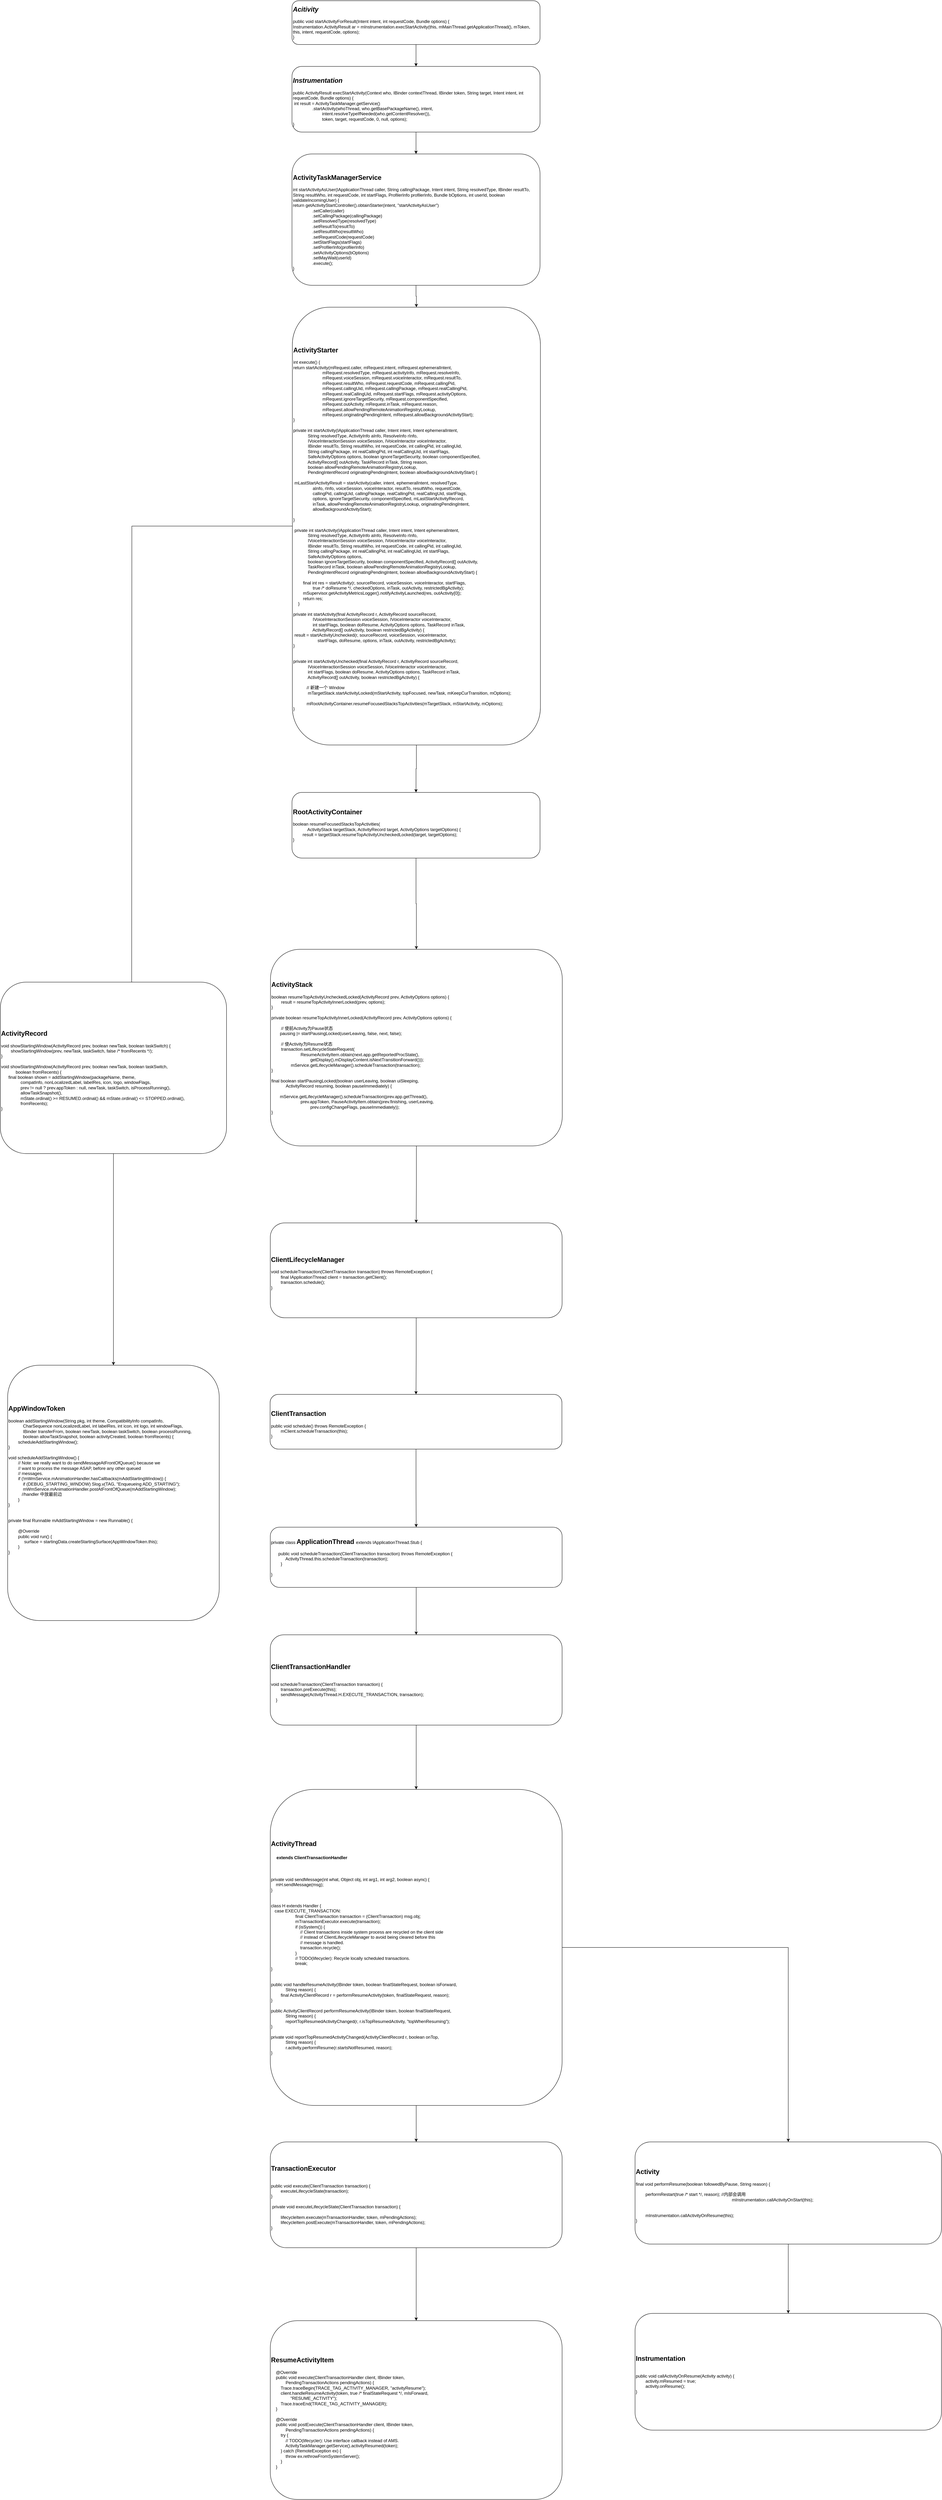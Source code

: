 <mxfile version="13.10.0" type="embed">
    <diagram id="Hd36DnSu6fU4yXVGQWv4" name="第 1 页">
        <mxGraphModel dx="5407" dy="2633" grid="1" gridSize="10" guides="1" tooltips="1" connect="1" arrows="1" fold="1" page="1" pageScale="1" pageWidth="827" pageHeight="1169" math="0" shadow="0">
            <root>
                <mxCell id="0"/>
                <mxCell id="1" parent="0"/>
                <mxCell id="5" value="" style="edgeStyle=orthogonalEdgeStyle;rounded=0;orthogonalLoop=1;jettySize=auto;html=1;" parent="1" source="2" target="4" edge="1">
                    <mxGeometry relative="1" as="geometry"/>
                </mxCell>
                <mxCell id="2" value="&lt;h2&gt;&lt;b&gt;&lt;i&gt;Acitivity&lt;/i&gt;&lt;/b&gt;&lt;/h2&gt;&lt;div&gt;public void startActivityForResult(Intent intent, int requestCode,&amp;nbsp;&lt;span&gt;Bundle options) {&lt;/span&gt;&lt;/div&gt;&lt;div&gt;&lt;div&gt;Instrumentation.ActivityResult ar =&amp;nbsp;&lt;span&gt;mInstrumentation.execStartActivity(&lt;/span&gt;&lt;span&gt;this, mMainThread.getApplicationThread(), mToken, this,&lt;/span&gt;&lt;span&gt;&amp;nbsp;intent, requestCode, options);&lt;/span&gt;&lt;/div&gt;&lt;/div&gt;&lt;div&gt;&lt;span&gt;}&lt;/span&gt;&lt;/div&gt;&lt;div&gt;&lt;br&gt;&lt;/div&gt;" style="rounded=1;html=1;align=left;labelPadding=66;snapToPoint=0;verticalAlign=middle;whiteSpace=wrap;" parent="1" vertex="1">
                    <mxGeometry x="199.5" y="30" width="680" height="120" as="geometry"/>
                </mxCell>
                <mxCell id="7" value="" style="edgeStyle=orthogonalEdgeStyle;rounded=0;orthogonalLoop=1;jettySize=auto;html=1;" parent="1" source="4" target="6" edge="1">
                    <mxGeometry relative="1" as="geometry"/>
                </mxCell>
                <mxCell id="4" value="&lt;h2&gt;&lt;i&gt;&lt;b&gt;Instrumentation&lt;/b&gt;&lt;/i&gt;&lt;/h2&gt;&lt;div&gt;public ActivityResult execStartActivity(&lt;span&gt;Context who, IBinder contextThread, IBinder token, String target,&amp;nbsp;&lt;/span&gt;&lt;span&gt;Intent intent, int requestCode, Bundle options) {&lt;/span&gt;&lt;/div&gt;&lt;div&gt;&lt;span&gt;&lt;div&gt;&amp;nbsp;int result = ActivityTaskManager.getService()&lt;/div&gt;&lt;div&gt;&amp;nbsp; &amp;nbsp; &amp;nbsp; &amp;nbsp; &amp;nbsp; &amp;nbsp; &amp;nbsp; &amp;nbsp; .startActivity(whoThread, who.getBasePackageName(), intent,&lt;/div&gt;&lt;div&gt;&amp;nbsp; &amp;nbsp; &amp;nbsp; &amp;nbsp; &amp;nbsp; &amp;nbsp; &amp;nbsp; &amp;nbsp; &amp;nbsp; &amp;nbsp; &amp;nbsp; &amp;nbsp; intent.resolveTypeIfNeeded(who.getContentResolver()),&lt;/div&gt;&lt;div&gt;&amp;nbsp; &amp;nbsp; &amp;nbsp; &amp;nbsp; &amp;nbsp; &amp;nbsp; &amp;nbsp; &amp;nbsp; &amp;nbsp; &amp;nbsp; &amp;nbsp; &amp;nbsp; token, target, requestCode, 0, null, options);&lt;/div&gt;&lt;/span&gt;&lt;/div&gt;&lt;div&gt;&lt;span&gt;}&lt;/span&gt;&lt;/div&gt;" style="whiteSpace=wrap;html=1;rounded=1;align=left;" parent="1" vertex="1">
                    <mxGeometry x="199.5" y="210" width="680" height="180" as="geometry"/>
                </mxCell>
                <mxCell id="9" value="" style="edgeStyle=orthogonalEdgeStyle;rounded=0;orthogonalLoop=1;jettySize=auto;html=1;" parent="1" source="6" target="8" edge="1">
                    <mxGeometry relative="1" as="geometry"/>
                </mxCell>
                <mxCell id="6" value="&lt;h2&gt;ActivityTaskManagerService&lt;/h2&gt;&lt;div&gt;int startActivityAsUser(IApplicationThread caller, String callingPackage,&amp;nbsp;&lt;span&gt;Intent intent, String resolvedType, IBinder resultTo, String resultWho, int requestCode,&amp;nbsp;&lt;/span&gt;&lt;span&gt;int startFlags, ProfilerInfo profilerInfo, Bundle bOptions, int userId,&amp;nbsp;&lt;/span&gt;&lt;span&gt;boolean&amp;nbsp; validateIncomingUser) {&lt;/span&gt;&lt;/div&gt;&lt;div&gt;&lt;span&gt;&lt;div&gt;return getActivityStartController().obtainStarter(intent, &quot;startActivityAsUser&quot;)&lt;/div&gt;&lt;div&gt;&amp;nbsp; &amp;nbsp; &amp;nbsp; &amp;nbsp; &amp;nbsp; &amp;nbsp; &amp;nbsp; &amp;nbsp; .setCaller(caller)&lt;/div&gt;&lt;div&gt;&amp;nbsp; &amp;nbsp; &amp;nbsp; &amp;nbsp; &amp;nbsp; &amp;nbsp; &amp;nbsp; &amp;nbsp; .setCallingPackage(callingPackage)&lt;/div&gt;&lt;div&gt;&amp;nbsp; &amp;nbsp; &amp;nbsp; &amp;nbsp; &amp;nbsp; &amp;nbsp; &amp;nbsp; &amp;nbsp; .setResolvedType(resolvedType)&lt;/div&gt;&lt;div&gt;&amp;nbsp; &amp;nbsp; &amp;nbsp; &amp;nbsp; &amp;nbsp; &amp;nbsp; &amp;nbsp; &amp;nbsp; .setResultTo(resultTo)&lt;/div&gt;&lt;div&gt;&amp;nbsp; &amp;nbsp; &amp;nbsp; &amp;nbsp; &amp;nbsp; &amp;nbsp; &amp;nbsp; &amp;nbsp; .setResultWho(resultWho)&lt;/div&gt;&lt;div&gt;&amp;nbsp; &amp;nbsp; &amp;nbsp; &amp;nbsp; &amp;nbsp; &amp;nbsp; &amp;nbsp; &amp;nbsp; .setRequestCode(requestCode)&lt;/div&gt;&lt;div&gt;&amp;nbsp; &amp;nbsp; &amp;nbsp; &amp;nbsp; &amp;nbsp; &amp;nbsp; &amp;nbsp; &amp;nbsp; .setStartFlags(startFlags)&lt;/div&gt;&lt;div&gt;&amp;nbsp; &amp;nbsp; &amp;nbsp; &amp;nbsp; &amp;nbsp; &amp;nbsp; &amp;nbsp; &amp;nbsp; .setProfilerInfo(profilerInfo)&lt;/div&gt;&lt;div&gt;&amp;nbsp; &amp;nbsp; &amp;nbsp; &amp;nbsp; &amp;nbsp; &amp;nbsp; &amp;nbsp; &amp;nbsp; .setActivityOptions(bOptions)&lt;/div&gt;&lt;div&gt;&amp;nbsp; &amp;nbsp; &amp;nbsp; &amp;nbsp; &amp;nbsp; &amp;nbsp; &amp;nbsp; &amp;nbsp; .setMayWait(userId)&lt;/div&gt;&lt;div&gt;&amp;nbsp; &amp;nbsp; &amp;nbsp; &amp;nbsp; &amp;nbsp; &amp;nbsp; &amp;nbsp; &amp;nbsp; .execute();&lt;/div&gt;&lt;div&gt;}&lt;/div&gt;&lt;/span&gt;&lt;/div&gt;" style="whiteSpace=wrap;html=1;rounded=1;align=left;" parent="1" vertex="1">
                    <mxGeometry x="199.5" y="450" width="680" height="360" as="geometry"/>
                </mxCell>
                <mxCell id="11" value="" style="edgeStyle=orthogonalEdgeStyle;rounded=0;orthogonalLoop=1;jettySize=auto;html=1;" parent="1" source="8" target="10" edge="1">
                    <mxGeometry relative="1" as="geometry"/>
                </mxCell>
                <mxCell id="36" style="edgeStyle=orthogonalEdgeStyle;rounded=0;orthogonalLoop=1;jettySize=auto;html=1;" edge="1" parent="1" source="8">
                    <mxGeometry relative="1" as="geometry">
                        <mxPoint x="-240" y="2740" as="targetPoint"/>
                    </mxGeometry>
                </mxCell>
                <mxCell id="8" value="&lt;h2&gt;ActivityStarter&lt;br&gt;&lt;/h2&gt;&lt;div&gt;int execute() {&lt;br&gt;&lt;/div&gt;&lt;div&gt;&lt;div&gt;return startActivity(mRequest.caller, mRequest.intent, mRequest.ephemeralIntent,&lt;/div&gt;&lt;div&gt;&amp;nbsp; &amp;nbsp; &amp;nbsp; &amp;nbsp; &amp;nbsp; &amp;nbsp; &amp;nbsp; &amp;nbsp; &amp;nbsp; &amp;nbsp; &amp;nbsp; &amp;nbsp; mRequest.resolvedType, mRequest.activityInfo, mRequest.resolveInfo,&lt;/div&gt;&lt;div&gt;&amp;nbsp; &amp;nbsp; &amp;nbsp; &amp;nbsp; &amp;nbsp; &amp;nbsp; &amp;nbsp; &amp;nbsp; &amp;nbsp; &amp;nbsp; &amp;nbsp; &amp;nbsp; mRequest.voiceSession, mRequest.voiceInteractor, mRequest.resultTo,&lt;/div&gt;&lt;div&gt;&amp;nbsp; &amp;nbsp; &amp;nbsp; &amp;nbsp; &amp;nbsp; &amp;nbsp; &amp;nbsp; &amp;nbsp; &amp;nbsp; &amp;nbsp; &amp;nbsp; &amp;nbsp; mRequest.resultWho, mRequest.requestCode, mRequest.callingPid,&lt;/div&gt;&lt;div&gt;&amp;nbsp; &amp;nbsp; &amp;nbsp; &amp;nbsp; &amp;nbsp; &amp;nbsp; &amp;nbsp; &amp;nbsp; &amp;nbsp; &amp;nbsp; &amp;nbsp; &amp;nbsp; mRequest.callingUid, mRequest.callingPackage, mRequest.realCallingPid,&lt;/div&gt;&lt;div&gt;&amp;nbsp; &amp;nbsp; &amp;nbsp; &amp;nbsp; &amp;nbsp; &amp;nbsp; &amp;nbsp; &amp;nbsp; &amp;nbsp; &amp;nbsp; &amp;nbsp; &amp;nbsp; mRequest.realCallingUid, mRequest.startFlags, mRequest.activityOptions,&lt;/div&gt;&lt;div&gt;&amp;nbsp; &amp;nbsp; &amp;nbsp; &amp;nbsp; &amp;nbsp; &amp;nbsp; &amp;nbsp; &amp;nbsp; &amp;nbsp; &amp;nbsp; &amp;nbsp; &amp;nbsp; mRequest.ignoreTargetSecurity, mRequest.componentSpecified,&lt;/div&gt;&lt;div&gt;&amp;nbsp; &amp;nbsp; &amp;nbsp; &amp;nbsp; &amp;nbsp; &amp;nbsp; &amp;nbsp; &amp;nbsp; &amp;nbsp; &amp;nbsp; &amp;nbsp; &amp;nbsp; mRequest.outActivity, mRequest.inTask, mRequest.reason,&lt;/div&gt;&lt;div&gt;&amp;nbsp; &amp;nbsp; &amp;nbsp; &amp;nbsp; &amp;nbsp; &amp;nbsp; &amp;nbsp; &amp;nbsp; &amp;nbsp; &amp;nbsp; &amp;nbsp; &amp;nbsp; mRequest.allowPendingRemoteAnimationRegistryLookup,&lt;/div&gt;&lt;div&gt;&amp;nbsp; &amp;nbsp; &amp;nbsp; &amp;nbsp; &amp;nbsp; &amp;nbsp; &amp;nbsp; &amp;nbsp; &amp;nbsp; &amp;nbsp; &amp;nbsp; &amp;nbsp; mRequest.originatingPendingIntent, mRequest.allowBackgroundActivityStart);&lt;/div&gt;&lt;/div&gt;&lt;div&gt;}&lt;/div&gt;&lt;div&gt;&lt;br&gt;&lt;/div&gt;&lt;div&gt;&lt;div&gt;private int startActivity(IApplicationThread caller, Intent intent, Intent ephemeralIntent,&lt;/div&gt;&lt;div&gt;&amp;nbsp; &amp;nbsp; &amp;nbsp; &amp;nbsp; &amp;nbsp; &amp;nbsp; String resolvedType, ActivityInfo aInfo, ResolveInfo rInfo,&lt;/div&gt;&lt;div&gt;&amp;nbsp; &amp;nbsp; &amp;nbsp; &amp;nbsp; &amp;nbsp; &amp;nbsp; IVoiceInteractionSession voiceSession, IVoiceInteractor voiceInteractor,&lt;/div&gt;&lt;div&gt;&amp;nbsp; &amp;nbsp; &amp;nbsp; &amp;nbsp; &amp;nbsp; &amp;nbsp; IBinder resultTo, String resultWho, int requestCode, int callingPid, int callingUid,&lt;/div&gt;&lt;div&gt;&amp;nbsp; &amp;nbsp; &amp;nbsp; &amp;nbsp; &amp;nbsp; &amp;nbsp; String callingPackage, int realCallingPid, int realCallingUid, int startFlags,&lt;/div&gt;&lt;div&gt;&amp;nbsp; &amp;nbsp; &amp;nbsp; &amp;nbsp; &amp;nbsp; &amp;nbsp; SafeActivityOptions options, boolean ignoreTargetSecurity, boolean componentSpecified,&lt;/div&gt;&lt;div&gt;&amp;nbsp; &amp;nbsp; &amp;nbsp; &amp;nbsp; &amp;nbsp; &amp;nbsp; ActivityRecord[] outActivity, TaskRecord inTask, String reason,&lt;/div&gt;&lt;div&gt;&amp;nbsp; &amp;nbsp; &amp;nbsp; &amp;nbsp; &amp;nbsp; &amp;nbsp; boolean allowPendingRemoteAnimationRegistryLookup,&lt;/div&gt;&lt;div&gt;&amp;nbsp; &amp;nbsp; &amp;nbsp; &amp;nbsp; &amp;nbsp; &amp;nbsp; PendingIntentRecord originatingPendingIntent, boolean allowBackgroundActivityStart) {&lt;/div&gt;&lt;/div&gt;&lt;div&gt;&lt;br&gt;&lt;/div&gt;&lt;div&gt;&lt;div&gt;&amp;nbsp;mLastStartActivityResult = startActivity(caller, intent, ephemeralIntent, resolvedType,&lt;/div&gt;&lt;div&gt;&amp;nbsp; &amp;nbsp; &amp;nbsp; &amp;nbsp; &amp;nbsp; &amp;nbsp; &amp;nbsp; &amp;nbsp; aInfo, rInfo, voiceSession, voiceInteractor, resultTo, resultWho, requestCode,&lt;/div&gt;&lt;div&gt;&amp;nbsp; &amp;nbsp; &amp;nbsp; &amp;nbsp; &amp;nbsp; &amp;nbsp; &amp;nbsp; &amp;nbsp; callingPid, callingUid, callingPackage, realCallingPid, realCallingUid, startFlags,&lt;/div&gt;&lt;div&gt;&amp;nbsp; &amp;nbsp; &amp;nbsp; &amp;nbsp; &amp;nbsp; &amp;nbsp; &amp;nbsp; &amp;nbsp; options, ignoreTargetSecurity, componentSpecified, mLastStartActivityRecord,&lt;/div&gt;&lt;div&gt;&amp;nbsp; &amp;nbsp; &amp;nbsp; &amp;nbsp; &amp;nbsp; &amp;nbsp; &amp;nbsp; &amp;nbsp; inTask, allowPendingRemoteAnimationRegistryLookup, originatingPendingIntent,&lt;/div&gt;&lt;div&gt;&amp;nbsp; &amp;nbsp; &amp;nbsp; &amp;nbsp; &amp;nbsp; &amp;nbsp; &amp;nbsp; &amp;nbsp; allowBackgroundActivityStart);&lt;/div&gt;&lt;/div&gt;&lt;div&gt;&lt;br&gt;&lt;/div&gt;&lt;div&gt;}&lt;/div&gt;&lt;div&gt;&lt;br&gt;&lt;/div&gt;&lt;div&gt;&lt;div&gt;&amp;nbsp;private int startActivity(IApplicationThread caller, Intent intent, Intent ephemeralIntent,&lt;/div&gt;&lt;div&gt;&amp;nbsp; &amp;nbsp; &amp;nbsp; &amp;nbsp; &amp;nbsp; &amp;nbsp; String resolvedType, ActivityInfo aInfo, ResolveInfo rInfo,&lt;/div&gt;&lt;div&gt;&amp;nbsp; &amp;nbsp; &amp;nbsp; &amp;nbsp; &amp;nbsp; &amp;nbsp; IVoiceInteractionSession voiceSession, IVoiceInteractor voiceInteractor,&lt;/div&gt;&lt;div&gt;&amp;nbsp; &amp;nbsp; &amp;nbsp; &amp;nbsp; &amp;nbsp; &amp;nbsp; IBinder resultTo, String resultWho, int requestCode, int callingPid, int callingUid,&lt;/div&gt;&lt;div&gt;&amp;nbsp; &amp;nbsp; &amp;nbsp; &amp;nbsp; &amp;nbsp; &amp;nbsp; String callingPackage, int realCallingPid, int realCallingUid, int startFlags,&lt;/div&gt;&lt;div&gt;&amp;nbsp; &amp;nbsp; &amp;nbsp; &amp;nbsp; &amp;nbsp; &amp;nbsp; SafeActivityOptions options,&lt;/div&gt;&lt;div&gt;&amp;nbsp; &amp;nbsp; &amp;nbsp; &amp;nbsp; &amp;nbsp; &amp;nbsp; boolean ignoreTargetSecurity, boolean componentSpecified, ActivityRecord[] outActivity,&lt;/div&gt;&lt;div&gt;&amp;nbsp; &amp;nbsp; &amp;nbsp; &amp;nbsp; &amp;nbsp; &amp;nbsp; TaskRecord inTask, boolean allowPendingRemoteAnimationRegistryLookup,&lt;/div&gt;&lt;div&gt;&amp;nbsp; &amp;nbsp; &amp;nbsp; &amp;nbsp; &amp;nbsp; &amp;nbsp; PendingIntentRecord originatingPendingIntent, boolean allowBackgroundActivityStart) {&lt;/div&gt;&lt;/div&gt;&lt;div&gt;&lt;br&gt;&lt;/div&gt;&lt;div&gt;&lt;div&gt;&amp;nbsp; &amp;nbsp; &amp;nbsp; &amp;nbsp; final int res = startActivity(r, sourceRecord, voiceSession, voiceInteractor, startFlags,&lt;/div&gt;&lt;div&gt;&amp;nbsp; &amp;nbsp; &amp;nbsp; &amp;nbsp; &amp;nbsp; &amp;nbsp; &amp;nbsp; &amp;nbsp; true /* doResume */, checkedOptions, inTask, outActivity, restrictedBgActivity);&lt;/div&gt;&lt;div&gt;&amp;nbsp; &amp;nbsp; &amp;nbsp; &amp;nbsp; mSupervisor.getActivityMetricsLogger().notifyActivityLaunched(res, outActivity[0]);&lt;/div&gt;&lt;div&gt;&amp;nbsp; &amp;nbsp; &amp;nbsp; &amp;nbsp; return res;&lt;/div&gt;&lt;div&gt;&amp;nbsp; &amp;nbsp; }&lt;/div&gt;&lt;/div&gt;&lt;div&gt;&lt;br&gt;&lt;/div&gt;&lt;div&gt;&lt;div&gt;private int startActivity(final ActivityRecord r, ActivityRecord sourceRecord,&lt;/div&gt;&lt;div&gt;&amp;nbsp; &amp;nbsp; &amp;nbsp; &amp;nbsp; &amp;nbsp; &amp;nbsp; &amp;nbsp; &amp;nbsp; IVoiceInteractionSession voiceSession, IVoiceInteractor voiceInteractor,&lt;/div&gt;&lt;div&gt;&amp;nbsp; &amp;nbsp; &amp;nbsp; &amp;nbsp; &amp;nbsp; &amp;nbsp; &amp;nbsp; &amp;nbsp; int startFlags, boolean doResume, ActivityOptions options, TaskRecord inTask,&lt;/div&gt;&lt;div&gt;&amp;nbsp; &amp;nbsp; &amp;nbsp; &amp;nbsp; &amp;nbsp; &amp;nbsp; &amp;nbsp; &amp;nbsp; ActivityRecord[] outActivity, boolean restrictedBgActivity) {&lt;/div&gt;&lt;/div&gt;&lt;div&gt;&lt;div&gt;&amp;nbsp;result = startActivityUnchecked(r, sourceRecord, voiceSession, voiceInteractor,&lt;/div&gt;&lt;div&gt;&amp;nbsp; &amp;nbsp; &amp;nbsp; &amp;nbsp; &amp;nbsp; &amp;nbsp; &amp;nbsp; &amp;nbsp; &amp;nbsp; &amp;nbsp; startFlags, doResume, options, inTask, outActivity, restrictedBgActivity);&lt;/div&gt;&lt;/div&gt;&lt;div&gt;}&lt;/div&gt;&lt;div&gt;&lt;br&gt;&lt;/div&gt;&lt;div&gt;&lt;br&gt;&lt;/div&gt;&lt;div&gt;&lt;div&gt;private int startActivityUnchecked(final ActivityRecord r, ActivityRecord sourceRecord,&lt;/div&gt;&lt;div&gt;&amp;nbsp; &amp;nbsp; &amp;nbsp; &amp;nbsp; &amp;nbsp; &amp;nbsp; IVoiceInteractionSession voiceSession, IVoiceInteractor voiceInteractor,&lt;/div&gt;&lt;div&gt;&amp;nbsp; &amp;nbsp; &amp;nbsp; &amp;nbsp; &amp;nbsp; &amp;nbsp; int startFlags, boolean doResume, ActivityOptions options, TaskRecord inTask,&lt;/div&gt;&lt;div&gt;&amp;nbsp; &amp;nbsp; &amp;nbsp; &amp;nbsp; &amp;nbsp; &amp;nbsp; ActivityRecord[] outActivity, boolean restrictedBgActivity) {&lt;/div&gt;&lt;/div&gt;&lt;div&gt;&lt;br&gt;&lt;/div&gt;&lt;div&gt;&amp;nbsp; &amp;nbsp; &amp;nbsp; &amp;nbsp; &amp;nbsp; &amp;nbsp;//&amp;nbsp;新建一个 Window&lt;/div&gt;&lt;div&gt;&lt;div&gt;&amp;nbsp; &amp;nbsp; &amp;nbsp; &amp;nbsp; &amp;nbsp; &amp;nbsp; mTargetStack.startActivityLocked(mStartActivity, topFocused, newTask, mKeepCurTransition,&amp;nbsp;&lt;span&gt;mOptions);&lt;/span&gt;&lt;/div&gt;&lt;/div&gt;&lt;div&gt;&lt;span&gt;&lt;br&gt;&lt;/span&gt;&lt;/div&gt;&lt;div&gt;&lt;span&gt;&amp;nbsp; &amp;nbsp; &amp;nbsp; &amp;nbsp; &amp;nbsp;&amp;nbsp;&lt;/span&gt;&lt;span&gt;&amp;nbsp;mRootActivityContainer.resumeFocusedStacksTopActivities(&lt;/span&gt;&lt;span&gt;mTargetStack, mStartActivity, mOptions);&lt;/span&gt;&lt;/div&gt;&lt;div&gt;}&lt;/div&gt;" style="whiteSpace=wrap;html=1;rounded=1;align=left;" parent="1" vertex="1">
                    <mxGeometry x="200.5" y="870" width="680" height="1200" as="geometry"/>
                </mxCell>
                <mxCell id="17" value="" style="edgeStyle=orthogonalEdgeStyle;rounded=0;orthogonalLoop=1;jettySize=auto;html=1;" edge="1" parent="1" source="10" target="16">
                    <mxGeometry relative="1" as="geometry"/>
                </mxCell>
                <mxCell id="10" value="&lt;h2&gt;RootActivityContainer&lt;/h2&gt;&lt;div&gt;&lt;div&gt;boolean resumeFocusedStacksTopActivities(&lt;/div&gt;&lt;div&gt;&amp;nbsp; &amp;nbsp; &amp;nbsp; &amp;nbsp; &amp;nbsp; &amp;nbsp; ActivityStack targetStack, ActivityRecord target, ActivityOptions targetOptions) {&lt;/div&gt;&lt;/div&gt;&lt;div&gt;&amp;nbsp; &amp;nbsp; &amp;nbsp; &amp;nbsp;&amp;nbsp;result = targetStack.resumeTopActivityUncheckedLocked(target, targetOptions);&lt;/div&gt;&lt;div&gt;}&lt;/div&gt;&lt;div&gt;&lt;br&gt;&lt;/div&gt;" style="whiteSpace=wrap;html=1;rounded=1;align=left;" parent="1" vertex="1">
                    <mxGeometry x="199.5" y="2200" width="680" height="180" as="geometry"/>
                </mxCell>
                <mxCell id="15" value="" style="edgeStyle=orthogonalEdgeStyle;rounded=0;orthogonalLoop=1;jettySize=auto;html=1;" parent="1" source="12" target="14" edge="1">
                    <mxGeometry relative="1" as="geometry"/>
                </mxCell>
                <mxCell id="12" value="&lt;h2&gt;ActivityRecord&lt;/h2&gt;&lt;div&gt;&lt;div&gt;void showStartingWindow(ActivityRecord prev, boolean newTask, boolean taskSwitch) {&lt;/div&gt;&lt;div&gt;&amp;nbsp; &amp;nbsp; &amp;nbsp; &amp;nbsp; showStartingWindow(prev, newTask, taskSwitch, false /* fromRecents */);&lt;/div&gt;&lt;div&gt;}&lt;/div&gt;&lt;div&gt;&lt;br&gt;&lt;/div&gt;&lt;div&gt;void showStartingWindow(ActivityRecord prev, boolean newTask, boolean taskSwitch,&lt;/div&gt;&lt;div&gt;&amp;nbsp; &amp;nbsp; &amp;nbsp; &amp;nbsp; &amp;nbsp; &amp;nbsp; boolean fromRecents) {&lt;/div&gt;&lt;/div&gt;&lt;div&gt;&amp;nbsp; &amp;nbsp; &amp;nbsp;&amp;nbsp;&lt;span&gt;final boolean shown = addStartingWindow(packageName, theme,&lt;/span&gt;&lt;/div&gt;&lt;div&gt;&amp;nbsp; &amp;nbsp; &amp;nbsp; &amp;nbsp; &amp;nbsp; &amp;nbsp; &amp;nbsp; &amp;nbsp; compatInfo, nonLocalizedLabel, labelRes, icon, logo, windowFlags,&lt;/div&gt;&lt;div&gt;&amp;nbsp; &amp;nbsp; &amp;nbsp; &amp;nbsp; &amp;nbsp; &amp;nbsp; &amp;nbsp; &amp;nbsp; prev != null ? prev.appToken : null, newTask, taskSwitch, isProcessRunning(),&lt;/div&gt;&lt;div&gt;&amp;nbsp; &amp;nbsp; &amp;nbsp; &amp;nbsp; &amp;nbsp; &amp;nbsp; &amp;nbsp; &amp;nbsp; allowTaskSnapshot(),&lt;/div&gt;&lt;div&gt;&amp;nbsp; &amp;nbsp; &amp;nbsp; &amp;nbsp; &amp;nbsp; &amp;nbsp; &amp;nbsp; &amp;nbsp; mState.ordinal() &amp;gt;= RESUMED.ordinal() &amp;amp;&amp;amp; mState.ordinal() &amp;lt;= STOPPED.ordinal(),&lt;/div&gt;&lt;div&gt;&amp;nbsp; &amp;nbsp; &amp;nbsp; &amp;nbsp; &amp;nbsp; &amp;nbsp; &amp;nbsp; &amp;nbsp; fromRecents);&lt;/div&gt;&lt;div&gt;}&lt;/div&gt;" style="whiteSpace=wrap;html=1;rounded=1;align=left;" parent="1" vertex="1">
                    <mxGeometry x="-600" y="2720" width="620" height="470" as="geometry"/>
                </mxCell>
                <mxCell id="14" value="&lt;h2&gt;AppWindowToken&lt;/h2&gt;&lt;div&gt;&lt;div&gt;&lt;div&gt;boolean addStartingWindow(String pkg, int theme, CompatibilityInfo compatInfo,&lt;/div&gt;&lt;div&gt;&amp;nbsp; &amp;nbsp; &amp;nbsp; &amp;nbsp; &amp;nbsp; &amp;nbsp; CharSequence nonLocalizedLabel, int labelRes, int icon, int logo, int windowFlags,&lt;/div&gt;&lt;div&gt;&amp;nbsp; &amp;nbsp; &amp;nbsp; &amp;nbsp; &amp;nbsp; &amp;nbsp; IBinder transferFrom, boolean newTask, boolean taskSwitch, boolean processRunning,&lt;/div&gt;&lt;div&gt;&amp;nbsp; &amp;nbsp; &amp;nbsp; &amp;nbsp; &amp;nbsp; &amp;nbsp; boolean allowTaskSnapshot, boolean activityCreated, boolean fromRecents) {&lt;/div&gt;&lt;/div&gt;&lt;div&gt;&amp;nbsp; &amp;nbsp; &amp;nbsp; &amp;nbsp; scheduleAddStartingWindow();&lt;/div&gt;&lt;div&gt;}&lt;/div&gt;&lt;/div&gt;&lt;div&gt;&lt;br&gt;&lt;/div&gt;&lt;div&gt;&lt;div&gt;void scheduleAddStartingWindow() {&lt;/div&gt;&lt;div&gt;&amp;nbsp; &amp;nbsp; &amp;nbsp; &amp;nbsp; // Note: we really want to do sendMessageAtFrontOfQueue() because we&lt;/div&gt;&lt;div&gt;&amp;nbsp; &amp;nbsp; &amp;nbsp; &amp;nbsp; // want to process the message ASAP, before any other queued&lt;/div&gt;&lt;div&gt;&amp;nbsp; &amp;nbsp; &amp;nbsp; &amp;nbsp; // messages.&lt;/div&gt;&lt;div&gt;&amp;nbsp; &amp;nbsp; &amp;nbsp; &amp;nbsp; if (!mWmService.mAnimationHandler.hasCallbacks(mAddStartingWindow)) {&lt;/div&gt;&lt;div&gt;&amp;nbsp; &amp;nbsp; &amp;nbsp; &amp;nbsp; &amp;nbsp; &amp;nbsp; if (DEBUG_STARTING_WINDOW) Slog.v(TAG, &quot;Enqueueing ADD_STARTING&quot;);&lt;/div&gt;&lt;div&gt;&amp;nbsp; &amp;nbsp; &amp;nbsp; &amp;nbsp; &amp;nbsp; &amp;nbsp; mWmService.mAnimationHandler.postAtFrontOfQueue(mAddStartingWindow);&lt;/div&gt;&lt;div&gt;&amp;nbsp; &amp;nbsp; &amp;nbsp; &amp;nbsp; &amp;nbsp; &amp;nbsp;//handler&amp;nbsp;中放最前边&lt;/div&gt;&lt;div&gt;&amp;nbsp; &amp;nbsp; &amp;nbsp; &amp;nbsp; }&lt;/div&gt;&lt;div&gt;}&lt;/div&gt;&lt;/div&gt;&lt;div&gt;&lt;br&gt;&lt;/div&gt;&lt;div&gt;&lt;br&gt;&lt;/div&gt;&lt;div&gt;&lt;div&gt;private final Runnable mAddStartingWindow = new Runnable() {&lt;/div&gt;&lt;div&gt;&lt;br&gt;&lt;/div&gt;&lt;div&gt;&amp;nbsp; &amp;nbsp; &amp;nbsp; &amp;nbsp; @Override&lt;/div&gt;&lt;div&gt;&amp;nbsp; &amp;nbsp; &amp;nbsp; &amp;nbsp; public void run() {&lt;/div&gt;&lt;/div&gt;&lt;div&gt;&amp;nbsp; &amp;nbsp; &amp;nbsp; &amp;nbsp; &amp;nbsp; &amp;nbsp;&amp;nbsp;&amp;nbsp;surface = startingData.createStartingSurface(AppWindowToken.this);&lt;/div&gt;&lt;div&gt;&amp;nbsp; &amp;nbsp; &amp;nbsp; &amp;nbsp; }&lt;/div&gt;&lt;div&gt;}&lt;/div&gt;&lt;div&gt;&lt;br&gt;&lt;/div&gt;&lt;div&gt;&lt;br&gt;&lt;/div&gt;&lt;div&gt;&lt;br&gt;&lt;/div&gt;&lt;div&gt;&lt;br&gt;&lt;/div&gt;&lt;div&gt;&lt;br&gt;&lt;/div&gt;&lt;div&gt;&lt;br&gt;&lt;/div&gt;" style="whiteSpace=wrap;html=1;rounded=1;align=left;" parent="1" vertex="1">
                    <mxGeometry x="-580" y="3770" width="580" height="700" as="geometry"/>
                </mxCell>
                <mxCell id="19" value="" style="edgeStyle=orthogonalEdgeStyle;rounded=0;orthogonalLoop=1;jettySize=auto;html=1;" edge="1" parent="1" source="16" target="18">
                    <mxGeometry relative="1" as="geometry"/>
                </mxCell>
                <mxCell id="16" value="&lt;h2&gt;ActivityStack&lt;/h2&gt;&lt;div&gt;boolean resumeTopActivityUncheckedLocked(ActivityRecord prev, ActivityOptions options) {&lt;br&gt;&lt;/div&gt;&lt;div&gt;&amp;nbsp; &amp;nbsp; &amp;nbsp; &amp;nbsp;&amp;nbsp;result = resumeTopActivityInnerLocked(prev, options);&lt;/div&gt;&lt;div&gt;}&lt;/div&gt;&lt;div&gt;&lt;br&gt;&lt;/div&gt;&lt;div&gt;private boolean resumeTopActivityInnerLocked(ActivityRecord prev, ActivityOptions options) {&lt;br&gt;&lt;/div&gt;&lt;div&gt;&lt;br&gt;&lt;/div&gt;&lt;div&gt;&amp;nbsp; &amp;nbsp; &amp;nbsp; &amp;nbsp; //&amp;nbsp;使前Activity为Pause状态&lt;/div&gt;&lt;div&gt;&amp;nbsp; &amp;nbsp; &amp;nbsp; &amp;nbsp;pausing |= startPausingLocked(userLeaving, false, next, false);&lt;/div&gt;&lt;div&gt;&lt;br&gt;&lt;/div&gt;&lt;div&gt;&amp;nbsp; &amp;nbsp; &amp;nbsp; &amp;nbsp; //&amp;nbsp;使Activity为Resume状态&lt;/div&gt;&lt;div&gt;&amp;nbsp; &amp;nbsp; &amp;nbsp; &amp;nbsp;&lt;span&gt;&amp;nbsp;transaction.setLifecycleStateRequest(&lt;/span&gt;&lt;/div&gt;&lt;div&gt;&amp;nbsp; &amp;nbsp; &amp;nbsp; &amp;nbsp; &amp;nbsp; &amp;nbsp; &amp;nbsp; &amp;nbsp; &amp;nbsp; &amp;nbsp; &amp;nbsp; &amp;nbsp; ResumeActivityItem.obtain(next.app.getReportedProcState(),&lt;/div&gt;&lt;div&gt;&amp;nbsp; &amp;nbsp; &amp;nbsp; &amp;nbsp; &amp;nbsp; &amp;nbsp; &amp;nbsp; &amp;nbsp; &amp;nbsp; &amp;nbsp; &amp;nbsp; &amp;nbsp; &amp;nbsp; &amp;nbsp; &amp;nbsp; &amp;nbsp; getDisplay().mDisplayContent.isNextTransitionForward()));&lt;/div&gt;&lt;div&gt;&amp;nbsp; &amp;nbsp; &amp;nbsp; &amp;nbsp; &amp;nbsp; &amp;nbsp; &amp;nbsp; &amp;nbsp; mService.getLifecycleManager().scheduleTransaction(transaction);&lt;/div&gt;&lt;div&gt;}&lt;/div&gt;&lt;div&gt;&lt;br&gt;&lt;/div&gt;&lt;div&gt;&lt;div&gt;final boolean startPausingLocked(boolean userLeaving, boolean uiSleeping,&lt;/div&gt;&lt;div&gt;&amp;nbsp; &amp;nbsp; &amp;nbsp; &amp;nbsp; &amp;nbsp; &amp;nbsp; ActivityRecord resuming, boolean pauseImmediately) {&lt;/div&gt;&lt;/div&gt;&lt;div&gt;&lt;br&gt;&lt;/div&gt;&lt;div&gt;&amp;nbsp; &amp;nbsp; &amp;nbsp; &amp;nbsp;&lt;span&gt;mService.getLifecycleManager().scheduleTransaction(prev.app.getThread(),&lt;/span&gt;&lt;/div&gt;&lt;div&gt;&amp;nbsp; &amp;nbsp; &amp;nbsp; &amp;nbsp; &amp;nbsp; &amp;nbsp; &amp;nbsp; &amp;nbsp; &amp;nbsp; &amp;nbsp; &amp;nbsp; &amp;nbsp; prev.appToken, PauseActivityItem.obtain(prev.finishing, userLeaving,&lt;/div&gt;&lt;div&gt;&amp;nbsp; &amp;nbsp; &amp;nbsp; &amp;nbsp; &amp;nbsp; &amp;nbsp; &amp;nbsp; &amp;nbsp; &amp;nbsp; &amp;nbsp; &amp;nbsp; &amp;nbsp; &amp;nbsp; &amp;nbsp; &amp;nbsp; &amp;nbsp; prev.configChangeFlags, pauseImmediately));&lt;/div&gt;&lt;div&gt;}&lt;/div&gt;&lt;div&gt;&lt;br&gt;&lt;/div&gt;" style="whiteSpace=wrap;html=1;rounded=1;align=left;" vertex="1" parent="1">
                    <mxGeometry x="140.5" y="2630" width="800" height="539" as="geometry"/>
                </mxCell>
                <mxCell id="21" value="" style="edgeStyle=orthogonalEdgeStyle;rounded=0;orthogonalLoop=1;jettySize=auto;html=1;" edge="1" parent="1" source="18" target="20">
                    <mxGeometry relative="1" as="geometry"/>
                </mxCell>
                <mxCell id="18" value="&lt;h2&gt;ClientLifecycleManager&lt;/h2&gt;&lt;div&gt;&lt;div&gt;void scheduleTransaction(ClientTransaction transaction) throws RemoteException {&lt;/div&gt;&lt;div&gt;&amp;nbsp; &amp;nbsp; &amp;nbsp; &amp;nbsp; final IApplicationThread client = transaction.getClient();&lt;/div&gt;&lt;div&gt;&amp;nbsp; &amp;nbsp; &amp;nbsp; &amp;nbsp; transaction.schedule();&lt;/div&gt;&lt;/div&gt;&lt;div&gt;}&lt;/div&gt;" style="whiteSpace=wrap;html=1;rounded=1;align=left;" vertex="1" parent="1">
                    <mxGeometry x="140" y="3380" width="800" height="260" as="geometry"/>
                </mxCell>
                <mxCell id="23" value="" style="edgeStyle=orthogonalEdgeStyle;rounded=0;orthogonalLoop=1;jettySize=auto;html=1;" edge="1" parent="1" source="20" target="22">
                    <mxGeometry relative="1" as="geometry"/>
                </mxCell>
                <mxCell id="20" value="&lt;h2&gt;ClientTransaction&lt;/h2&gt;&lt;div&gt;&lt;div&gt;public void schedule() throws RemoteException {&lt;/div&gt;&lt;div&gt;&amp;nbsp; &amp;nbsp; &amp;nbsp; &amp;nbsp; mClient.scheduleTransaction(this);&lt;/div&gt;&lt;div&gt;}&lt;/div&gt;&lt;/div&gt;" style="whiteSpace=wrap;html=1;rounded=1;align=left;" vertex="1" parent="1">
                    <mxGeometry x="139.5" y="3850" width="800" height="150" as="geometry"/>
                </mxCell>
                <mxCell id="25" value="" style="edgeStyle=orthogonalEdgeStyle;rounded=0;orthogonalLoop=1;jettySize=auto;html=1;" edge="1" parent="1" source="22" target="24">
                    <mxGeometry relative="1" as="geometry"/>
                </mxCell>
                <mxCell id="22" value="private class &lt;font style=&quot;font-size: 18px&quot;&gt;&lt;b&gt;ApplicationThread &lt;/b&gt;&lt;/font&gt;extends IApplicationThread.Stub {&lt;br&gt;&lt;br&gt;&amp;nbsp; &amp;nbsp; &amp;nbsp;&amp;nbsp;&lt;span&gt;public void scheduleTransaction(ClientTransaction transaction) throws RemoteException {&lt;/span&gt;&lt;div&gt;&amp;nbsp; &amp;nbsp; &amp;nbsp; &amp;nbsp; &amp;nbsp; &amp;nbsp; ActivityThread.this.scheduleTransaction(transaction);&lt;/div&gt;&lt;div&gt;&amp;nbsp; &amp;nbsp; &amp;nbsp; &amp;nbsp; }&lt;/div&gt;&lt;br&gt;}" style="whiteSpace=wrap;html=1;rounded=1;align=left;" vertex="1" parent="1">
                    <mxGeometry x="140" y="4214" width="800" height="165" as="geometry"/>
                </mxCell>
                <mxCell id="27" value="" style="edgeStyle=orthogonalEdgeStyle;rounded=0;orthogonalLoop=1;jettySize=auto;html=1;" edge="1" parent="1" source="24" target="26">
                    <mxGeometry relative="1" as="geometry"/>
                </mxCell>
                <mxCell id="24" value="&lt;h2&gt;ClientTransactionHandler&lt;/h2&gt;&lt;div&gt;&lt;br&gt;&lt;/div&gt;&lt;div&gt;&lt;div&gt;void scheduleTransaction(ClientTransaction transaction) {&lt;/div&gt;&lt;div&gt;&amp;nbsp; &amp;nbsp; &amp;nbsp; &amp;nbsp; transaction.preExecute(this);&lt;/div&gt;&lt;div&gt;&amp;nbsp; &amp;nbsp; &amp;nbsp; &amp;nbsp; sendMessage(ActivityThread.H.EXECUTE_TRANSACTION, transaction);&lt;/div&gt;&lt;div&gt;&amp;nbsp; &amp;nbsp; }&lt;/div&gt;&lt;/div&gt;" style="whiteSpace=wrap;html=1;rounded=1;align=left;" vertex="1" parent="1">
                    <mxGeometry x="140" y="4509" width="800" height="247.5" as="geometry"/>
                </mxCell>
                <mxCell id="29" value="" style="edgeStyle=orthogonalEdgeStyle;rounded=0;orthogonalLoop=1;jettySize=auto;html=1;" edge="1" parent="1" source="26" target="28">
                    <mxGeometry relative="1" as="geometry"/>
                </mxCell>
                <mxCell id="33" value="" style="edgeStyle=orthogonalEdgeStyle;rounded=0;orthogonalLoop=1;jettySize=auto;html=1;" edge="1" parent="1" source="26" target="32">
                    <mxGeometry relative="1" as="geometry"/>
                </mxCell>
                <mxCell id="26" value="&lt;h2&gt;&lt;span style=&quot;font-size: 12px ; font-weight: normal&quot;&gt;&lt;br&gt;&lt;/span&gt;&lt;/h2&gt;&lt;h2&gt;&lt;span&gt;&lt;font style=&quot;font-size: 18px&quot;&gt;ActivityThread&amp;nbsp; &amp;nbsp;&amp;nbsp;&lt;/font&gt;&lt;/span&gt;&lt;/h2&gt;&lt;b&gt;&lt;font style=&quot;font-size: 18px&quot;&gt;&amp;nbsp; &amp;nbsp;&lt;/font&gt;&lt;font style=&quot;font-size: 12px&quot;&gt;extends ClientTransactionHandler&lt;br&gt;&lt;/font&gt;&lt;/b&gt;&lt;br&gt;&lt;br&gt;&lt;br&gt;private void sendMessage(int what, Object obj, int arg1, int arg2, boolean async) {&lt;br&gt;&amp;nbsp; &amp;nbsp;&amp;nbsp;mH.sendMessage(msg);&lt;br&gt;}&lt;br&gt;&lt;br&gt;&lt;br&gt;class H extends Handler {&lt;br&gt;&amp;nbsp; &amp;nbsp;&lt;span&gt;case EXECUTE_TRANSACTION:&lt;/span&gt;&lt;div&gt;&amp;nbsp; &amp;nbsp; &amp;nbsp; &amp;nbsp; &amp;nbsp; &amp;nbsp; &amp;nbsp; &amp;nbsp; &amp;nbsp; &amp;nbsp; final ClientTransaction transaction = (ClientTransaction) msg.obj;&lt;/div&gt;&lt;div&gt;&amp;nbsp; &amp;nbsp; &amp;nbsp; &amp;nbsp; &amp;nbsp; &amp;nbsp; &amp;nbsp; &amp;nbsp; &amp;nbsp; &amp;nbsp; mTransactionExecutor.execute(transaction);&lt;/div&gt;&lt;div&gt;&amp;nbsp; &amp;nbsp; &amp;nbsp; &amp;nbsp; &amp;nbsp; &amp;nbsp; &amp;nbsp; &amp;nbsp; &amp;nbsp; &amp;nbsp; if (isSystem()) {&lt;/div&gt;&lt;div&gt;&amp;nbsp; &amp;nbsp; &amp;nbsp; &amp;nbsp; &amp;nbsp; &amp;nbsp; &amp;nbsp; &amp;nbsp; &amp;nbsp; &amp;nbsp; &amp;nbsp; &amp;nbsp; // Client transactions inside system process are recycled on the client side&lt;/div&gt;&lt;div&gt;&amp;nbsp; &amp;nbsp; &amp;nbsp; &amp;nbsp; &amp;nbsp; &amp;nbsp; &amp;nbsp; &amp;nbsp; &amp;nbsp; &amp;nbsp; &amp;nbsp; &amp;nbsp; // instead of ClientLifecycleManager to avoid being cleared before this&lt;/div&gt;&lt;div&gt;&amp;nbsp; &amp;nbsp; &amp;nbsp; &amp;nbsp; &amp;nbsp; &amp;nbsp; &amp;nbsp; &amp;nbsp; &amp;nbsp; &amp;nbsp; &amp;nbsp; &amp;nbsp; // message is handled.&lt;/div&gt;&lt;div&gt;&amp;nbsp; &amp;nbsp; &amp;nbsp; &amp;nbsp; &amp;nbsp; &amp;nbsp; &amp;nbsp; &amp;nbsp; &amp;nbsp; &amp;nbsp; &amp;nbsp; &amp;nbsp; transaction.recycle();&lt;/div&gt;&lt;div&gt;&amp;nbsp; &amp;nbsp; &amp;nbsp; &amp;nbsp; &amp;nbsp; &amp;nbsp; &amp;nbsp; &amp;nbsp; &amp;nbsp; &amp;nbsp; }&lt;/div&gt;&lt;div&gt;&amp;nbsp; &amp;nbsp; &amp;nbsp; &amp;nbsp; &amp;nbsp; &amp;nbsp; &amp;nbsp; &amp;nbsp; &amp;nbsp; &amp;nbsp; // TODO(lifecycler): Recycle locally scheduled transactions.&lt;/div&gt;&lt;div&gt;&amp;nbsp; &amp;nbsp; &amp;nbsp; &amp;nbsp; &amp;nbsp; &amp;nbsp; &amp;nbsp; &amp;nbsp; &amp;nbsp; &amp;nbsp; break;&lt;/div&gt;}&lt;br&gt;&lt;br&gt;&lt;br&gt;&lt;div&gt;public void handleResumeActivity(IBinder token, boolean finalStateRequest, boolean isForward,&lt;/div&gt;&lt;div&gt;&amp;nbsp; &amp;nbsp; &amp;nbsp; &amp;nbsp; &amp;nbsp; &amp;nbsp; String reason) {&lt;/div&gt;&lt;div&gt;&amp;nbsp; &amp;nbsp; &amp;nbsp; &amp;nbsp; final ActivityClientRecord r = performResumeActivity(token, finalStateRequest, reason);&lt;/div&gt;&lt;div&gt;}&lt;/div&gt;&lt;div&gt;&lt;br&gt;&lt;/div&gt;&lt;div&gt;&lt;div&gt;public ActivityClientRecord performResumeActivity(IBinder token, boolean finalStateRequest,&lt;/div&gt;&lt;div&gt;&amp;nbsp; &amp;nbsp; &amp;nbsp; &amp;nbsp; &amp;nbsp; &amp;nbsp; String reason) {&lt;/div&gt;&lt;/div&gt;&lt;div&gt;&amp;nbsp; &amp;nbsp; &amp;nbsp; &amp;nbsp; &amp;nbsp; &amp;nbsp; reportTopResumedActivityChanged(r, r.isTopResumedActivity, &quot;topWhenResuming&quot;);&lt;br&gt;&lt;/div&gt;&lt;div&gt;}&lt;/div&gt;&lt;div&gt;&lt;br&gt;&lt;/div&gt;&lt;div&gt;&lt;div&gt;private void reportTopResumedActivityChanged(ActivityClientRecord r, boolean onTop,&lt;/div&gt;&lt;div&gt;&amp;nbsp; &amp;nbsp; &amp;nbsp; &amp;nbsp; &amp;nbsp; &amp;nbsp; String reason) {&lt;/div&gt;&lt;/div&gt;&lt;div&gt;&amp;nbsp; &amp;nbsp; &amp;nbsp; &amp;nbsp; &amp;nbsp; &amp;nbsp; r.activity.performResume(r.startsNotResumed, reason);&lt;br&gt;&lt;/div&gt;&lt;div&gt;}&lt;/div&gt;&lt;div&gt;&lt;br&gt;&lt;/div&gt;&lt;div&gt;&lt;br&gt;&lt;/div&gt;&lt;div&gt;&lt;font style=&quot;font-size: 18px&quot;&gt;&lt;b&gt;&lt;br&gt;&lt;/b&gt;&lt;/font&gt;&lt;/div&gt;" style="whiteSpace=wrap;html=1;rounded=1;align=left;" vertex="1" parent="1">
                    <mxGeometry x="140" y="4932.75" width="800" height="866.25" as="geometry"/>
                </mxCell>
                <mxCell id="31" value="" style="edgeStyle=orthogonalEdgeStyle;rounded=0;orthogonalLoop=1;jettySize=auto;html=1;" edge="1" parent="1" source="28" target="30">
                    <mxGeometry relative="1" as="geometry"/>
                </mxCell>
                <mxCell id="28" value="&lt;h2&gt;TransactionExecutor&lt;/h2&gt;&lt;div&gt;&lt;br&gt;&lt;/div&gt;&lt;div&gt;public void execute(ClientTransaction transaction) {&lt;br&gt;&lt;/div&gt;&lt;div&gt;&amp;nbsp; &amp;nbsp; &amp;nbsp; &amp;nbsp;&amp;nbsp;executeLifecycleState(transaction);&lt;/div&gt;&lt;div&gt;}&lt;/div&gt;&lt;div&gt;&lt;br&gt;&lt;/div&gt;&lt;div&gt;&amp;nbsp;private void executeLifecycleState(ClientTransaction transaction) {&lt;br&gt;&lt;/div&gt;&lt;div&gt;&lt;br&gt;&lt;/div&gt;&lt;div&gt;&lt;div&gt;&amp;nbsp; &amp;nbsp; &amp;nbsp; &amp;nbsp; lifecycleItem.execute(mTransactionHandler, token, mPendingActions);&lt;/div&gt;&lt;div&gt;&amp;nbsp; &amp;nbsp; &amp;nbsp; &amp;nbsp; lifecycleItem.postExecute(mTransactionHandler, token, mPendingActions);&lt;/div&gt;&lt;/div&gt;&lt;div&gt;}&lt;/div&gt;" style="whiteSpace=wrap;html=1;rounded=1;align=left;" vertex="1" parent="1">
                    <mxGeometry x="140" y="5899" width="800" height="290" as="geometry"/>
                </mxCell>
                <mxCell id="30" value="&lt;h2&gt;ResumeActivityItem&lt;/h2&gt;&lt;div&gt;&lt;div&gt;&amp;nbsp; &amp;nbsp; @Override&lt;/div&gt;&lt;div&gt;&amp;nbsp; &amp;nbsp; public void execute(ClientTransactionHandler client, IBinder token,&lt;/div&gt;&lt;div&gt;&amp;nbsp; &amp;nbsp; &amp;nbsp; &amp;nbsp; &amp;nbsp; &amp;nbsp; PendingTransactionActions pendingActions) {&lt;/div&gt;&lt;div&gt;&amp;nbsp; &amp;nbsp; &amp;nbsp; &amp;nbsp; Trace.traceBegin(TRACE_TAG_ACTIVITY_MANAGER, &quot;activityResume&quot;);&lt;/div&gt;&lt;div&gt;&amp;nbsp; &amp;nbsp; &amp;nbsp; &amp;nbsp; client.handleResumeActivity(token, true /* finalStateRequest */, mIsForward,&lt;/div&gt;&lt;div&gt;&amp;nbsp; &amp;nbsp; &amp;nbsp; &amp;nbsp; &amp;nbsp; &amp;nbsp; &amp;nbsp; &amp;nbsp; &quot;RESUME_ACTIVITY&quot;);&lt;/div&gt;&lt;div&gt;&amp;nbsp; &amp;nbsp; &amp;nbsp; &amp;nbsp; Trace.traceEnd(TRACE_TAG_ACTIVITY_MANAGER);&lt;/div&gt;&lt;div&gt;&amp;nbsp; &amp;nbsp; }&lt;/div&gt;&lt;div&gt;&lt;br&gt;&lt;/div&gt;&lt;div&gt;&amp;nbsp; &amp;nbsp; @Override&lt;/div&gt;&lt;div&gt;&amp;nbsp; &amp;nbsp; public void postExecute(ClientTransactionHandler client, IBinder token,&lt;/div&gt;&lt;div&gt;&amp;nbsp; &amp;nbsp; &amp;nbsp; &amp;nbsp; &amp;nbsp; &amp;nbsp; PendingTransactionActions pendingActions) {&lt;/div&gt;&lt;div&gt;&amp;nbsp; &amp;nbsp; &amp;nbsp; &amp;nbsp; try {&lt;/div&gt;&lt;div&gt;&amp;nbsp; &amp;nbsp; &amp;nbsp; &amp;nbsp; &amp;nbsp; &amp;nbsp; // TODO(lifecycler): Use interface callback instead of AMS.&lt;/div&gt;&lt;div&gt;&amp;nbsp; &amp;nbsp; &amp;nbsp; &amp;nbsp; &amp;nbsp; &amp;nbsp; ActivityTaskManager.getService().activityResumed(token);&lt;/div&gt;&lt;div&gt;&amp;nbsp; &amp;nbsp; &amp;nbsp; &amp;nbsp; } catch (RemoteException ex) {&lt;/div&gt;&lt;div&gt;&amp;nbsp; &amp;nbsp; &amp;nbsp; &amp;nbsp; &amp;nbsp; &amp;nbsp; throw ex.rethrowFromSystemServer();&lt;/div&gt;&lt;div&gt;&amp;nbsp; &amp;nbsp; &amp;nbsp; &amp;nbsp; }&lt;/div&gt;&lt;div&gt;&amp;nbsp; &amp;nbsp; }&lt;/div&gt;&lt;/div&gt;" style="whiteSpace=wrap;html=1;rounded=1;align=left;" vertex="1" parent="1">
                    <mxGeometry x="140" y="6389" width="800" height="490" as="geometry"/>
                </mxCell>
                <mxCell id="35" value="" style="edgeStyle=orthogonalEdgeStyle;rounded=0;orthogonalLoop=1;jettySize=auto;html=1;" edge="1" parent="1" source="32" target="34">
                    <mxGeometry relative="1" as="geometry"/>
                </mxCell>
                <mxCell id="32" value="&lt;h2&gt;Activity&lt;/h2&gt;&lt;div&gt;final void performResume(boolean followedByPause, String reason) {&lt;br&gt;&lt;/div&gt;&lt;div&gt;&lt;br&gt;&lt;/div&gt;&lt;div&gt;&amp;nbsp; &amp;nbsp; &amp;nbsp; &amp;nbsp; performRestart(true /* start */, reason); //内部会调用&amp;nbsp;&amp;nbsp;&lt;/div&gt;&amp;nbsp; &amp;nbsp; &amp;nbsp; &amp;nbsp; &amp;nbsp; &amp;nbsp; &amp;nbsp; &amp;nbsp; &amp;nbsp; &amp;nbsp; &amp;nbsp; &amp;nbsp; &amp;nbsp; &amp;nbsp; &amp;nbsp; &amp;nbsp; &amp;nbsp; &amp;nbsp; &amp;nbsp; &amp;nbsp; &amp;nbsp; &amp;nbsp; &amp;nbsp; &amp;nbsp; &amp;nbsp; &amp;nbsp; &amp;nbsp; &amp;nbsp; &amp;nbsp; &amp;nbsp; &amp;nbsp; &amp;nbsp; &amp;nbsp; &amp;nbsp; &amp;nbsp; &amp;nbsp; &amp;nbsp; &amp;nbsp; &amp;nbsp; &amp;nbsp;mInstrumentation.callActivityOnStart(this);&lt;div&gt;&amp;nbsp;&lt;br&gt;&lt;/div&gt;&lt;div&gt;&lt;br&gt;&lt;/div&gt;&lt;div&gt;&amp;nbsp; &amp;nbsp; &amp;nbsp; &amp;nbsp; mInstrumentation.callActivityOnResume(this);&lt;br&gt;&lt;/div&gt;&lt;div&gt;}&lt;/div&gt;" style="whiteSpace=wrap;html=1;rounded=1;align=left;" vertex="1" parent="1">
                    <mxGeometry x="1140" y="5899" width="840" height="280" as="geometry"/>
                </mxCell>
                <mxCell id="34" value="&lt;h2&gt;Instrumentation&lt;/h2&gt;&lt;div&gt;&lt;br&gt;&lt;/div&gt;&lt;div&gt;public void callActivityOnResume(Activity activity) {&lt;br&gt;&lt;/div&gt;&lt;div&gt;&lt;div&gt;&amp;nbsp; &amp;nbsp; &amp;nbsp; &amp;nbsp; activity.mResumed = true;&lt;/div&gt;&lt;div&gt;&amp;nbsp; &amp;nbsp; &amp;nbsp; &amp;nbsp; activity.onResume();&lt;/div&gt;&lt;/div&gt;&lt;div&gt;}&lt;/div&gt;" style="whiteSpace=wrap;html=1;rounded=1;align=left;" vertex="1" parent="1">
                    <mxGeometry x="1140" y="6369" width="840" height="320" as="geometry"/>
                </mxCell>
            </root>
        </mxGraphModel>
    </diagram>
</mxfile>
